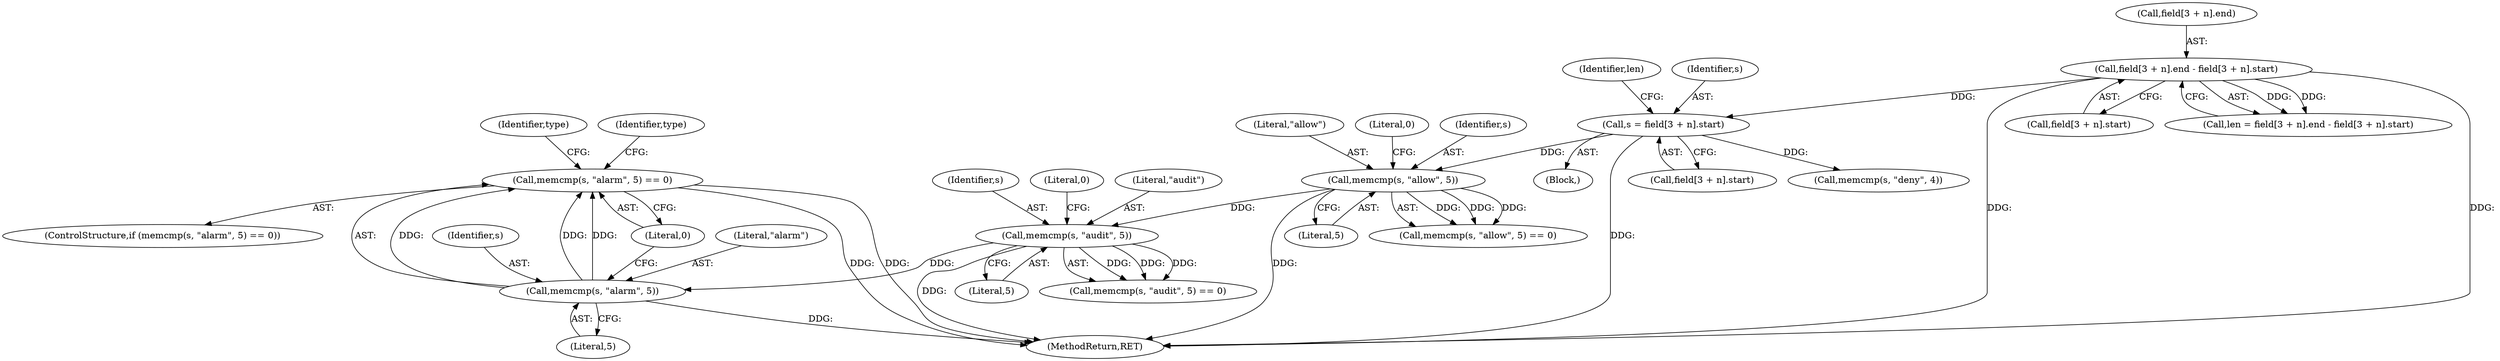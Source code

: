 digraph "0_libarchive_15bf44fd2c1ad0e3fd87048b3fcc90c4dcff1175@API" {
"1000932" [label="(Call,memcmp(s, \"alarm\", 5) == 0)"];
"1000933" [label="(Call,memcmp(s, \"alarm\", 5))"];
"1000922" [label="(Call,memcmp(s, \"audit\", 5))"];
"1000911" [label="(Call,memcmp(s, \"allow\", 5))"];
"1000859" [label="(Call,s = field[3 + n].start)"];
"1000870" [label="(Call,field[3 + n].end - field[3 + n].start)"];
"1000931" [label="(ControlStructure,if (memcmp(s, \"alarm\", 5) == 0))"];
"1000910" [label="(Call,memcmp(s, \"allow\", 5) == 0)"];
"1000878" [label="(Call,field[3 + n].start)"];
"1000870" [label="(Call,field[3 + n].end - field[3 + n].start)"];
"1000926" [label="(Literal,0)"];
"1000871" [label="(Call,field[3 + n].end)"];
"1000911" [label="(Call,memcmp(s, \"allow\", 5))"];
"1000912" [label="(Identifier,s)"];
"1000925" [label="(Literal,5)"];
"1000939" [label="(Identifier,type)"];
"1000933" [label="(Call,memcmp(s, \"alarm\", 5))"];
"1000913" [label="(Literal,\"allow\")"];
"1000861" [label="(Call,field[3 + n].start)"];
"1000935" [label="(Literal,\"alarm\")"];
"1000895" [label="(Call,memcmp(s, \"deny\", 4))"];
"1000921" [label="(Call,memcmp(s, \"audit\", 5) == 0)"];
"1000924" [label="(Literal,\"audit\")"];
"1000937" [label="(Literal,0)"];
"1000923" [label="(Identifier,s)"];
"1000914" [label="(Literal,5)"];
"1000859" [label="(Call,s = field[3 + n].start)"];
"1000869" [label="(Identifier,len)"];
"1000922" [label="(Call,memcmp(s, \"audit\", 5))"];
"1000932" [label="(Call,memcmp(s, \"alarm\", 5) == 0)"];
"1000868" [label="(Call,len = field[3 + n].end - field[3 + n].start)"];
"1000936" [label="(Literal,5)"];
"1001007" [label="(MethodReturn,RET)"];
"1000943" [label="(Identifier,type)"];
"1000934" [label="(Identifier,s)"];
"1000860" [label="(Identifier,s)"];
"1000915" [label="(Literal,0)"];
"1000683" [label="(Block,)"];
"1000932" -> "1000931"  [label="AST: "];
"1000932" -> "1000937"  [label="CFG: "];
"1000933" -> "1000932"  [label="AST: "];
"1000937" -> "1000932"  [label="AST: "];
"1000939" -> "1000932"  [label="CFG: "];
"1000943" -> "1000932"  [label="CFG: "];
"1000932" -> "1001007"  [label="DDG: "];
"1000932" -> "1001007"  [label="DDG: "];
"1000933" -> "1000932"  [label="DDG: "];
"1000933" -> "1000932"  [label="DDG: "];
"1000933" -> "1000932"  [label="DDG: "];
"1000933" -> "1000936"  [label="CFG: "];
"1000934" -> "1000933"  [label="AST: "];
"1000935" -> "1000933"  [label="AST: "];
"1000936" -> "1000933"  [label="AST: "];
"1000937" -> "1000933"  [label="CFG: "];
"1000933" -> "1001007"  [label="DDG: "];
"1000922" -> "1000933"  [label="DDG: "];
"1000922" -> "1000921"  [label="AST: "];
"1000922" -> "1000925"  [label="CFG: "];
"1000923" -> "1000922"  [label="AST: "];
"1000924" -> "1000922"  [label="AST: "];
"1000925" -> "1000922"  [label="AST: "];
"1000926" -> "1000922"  [label="CFG: "];
"1000922" -> "1001007"  [label="DDG: "];
"1000922" -> "1000921"  [label="DDG: "];
"1000922" -> "1000921"  [label="DDG: "];
"1000922" -> "1000921"  [label="DDG: "];
"1000911" -> "1000922"  [label="DDG: "];
"1000911" -> "1000910"  [label="AST: "];
"1000911" -> "1000914"  [label="CFG: "];
"1000912" -> "1000911"  [label="AST: "];
"1000913" -> "1000911"  [label="AST: "];
"1000914" -> "1000911"  [label="AST: "];
"1000915" -> "1000911"  [label="CFG: "];
"1000911" -> "1001007"  [label="DDG: "];
"1000911" -> "1000910"  [label="DDG: "];
"1000911" -> "1000910"  [label="DDG: "];
"1000911" -> "1000910"  [label="DDG: "];
"1000859" -> "1000911"  [label="DDG: "];
"1000859" -> "1000683"  [label="AST: "];
"1000859" -> "1000861"  [label="CFG: "];
"1000860" -> "1000859"  [label="AST: "];
"1000861" -> "1000859"  [label="AST: "];
"1000869" -> "1000859"  [label="CFG: "];
"1000859" -> "1001007"  [label="DDG: "];
"1000870" -> "1000859"  [label="DDG: "];
"1000859" -> "1000895"  [label="DDG: "];
"1000870" -> "1000868"  [label="AST: "];
"1000870" -> "1000878"  [label="CFG: "];
"1000871" -> "1000870"  [label="AST: "];
"1000878" -> "1000870"  [label="AST: "];
"1000868" -> "1000870"  [label="CFG: "];
"1000870" -> "1001007"  [label="DDG: "];
"1000870" -> "1001007"  [label="DDG: "];
"1000870" -> "1000868"  [label="DDG: "];
"1000870" -> "1000868"  [label="DDG: "];
}
